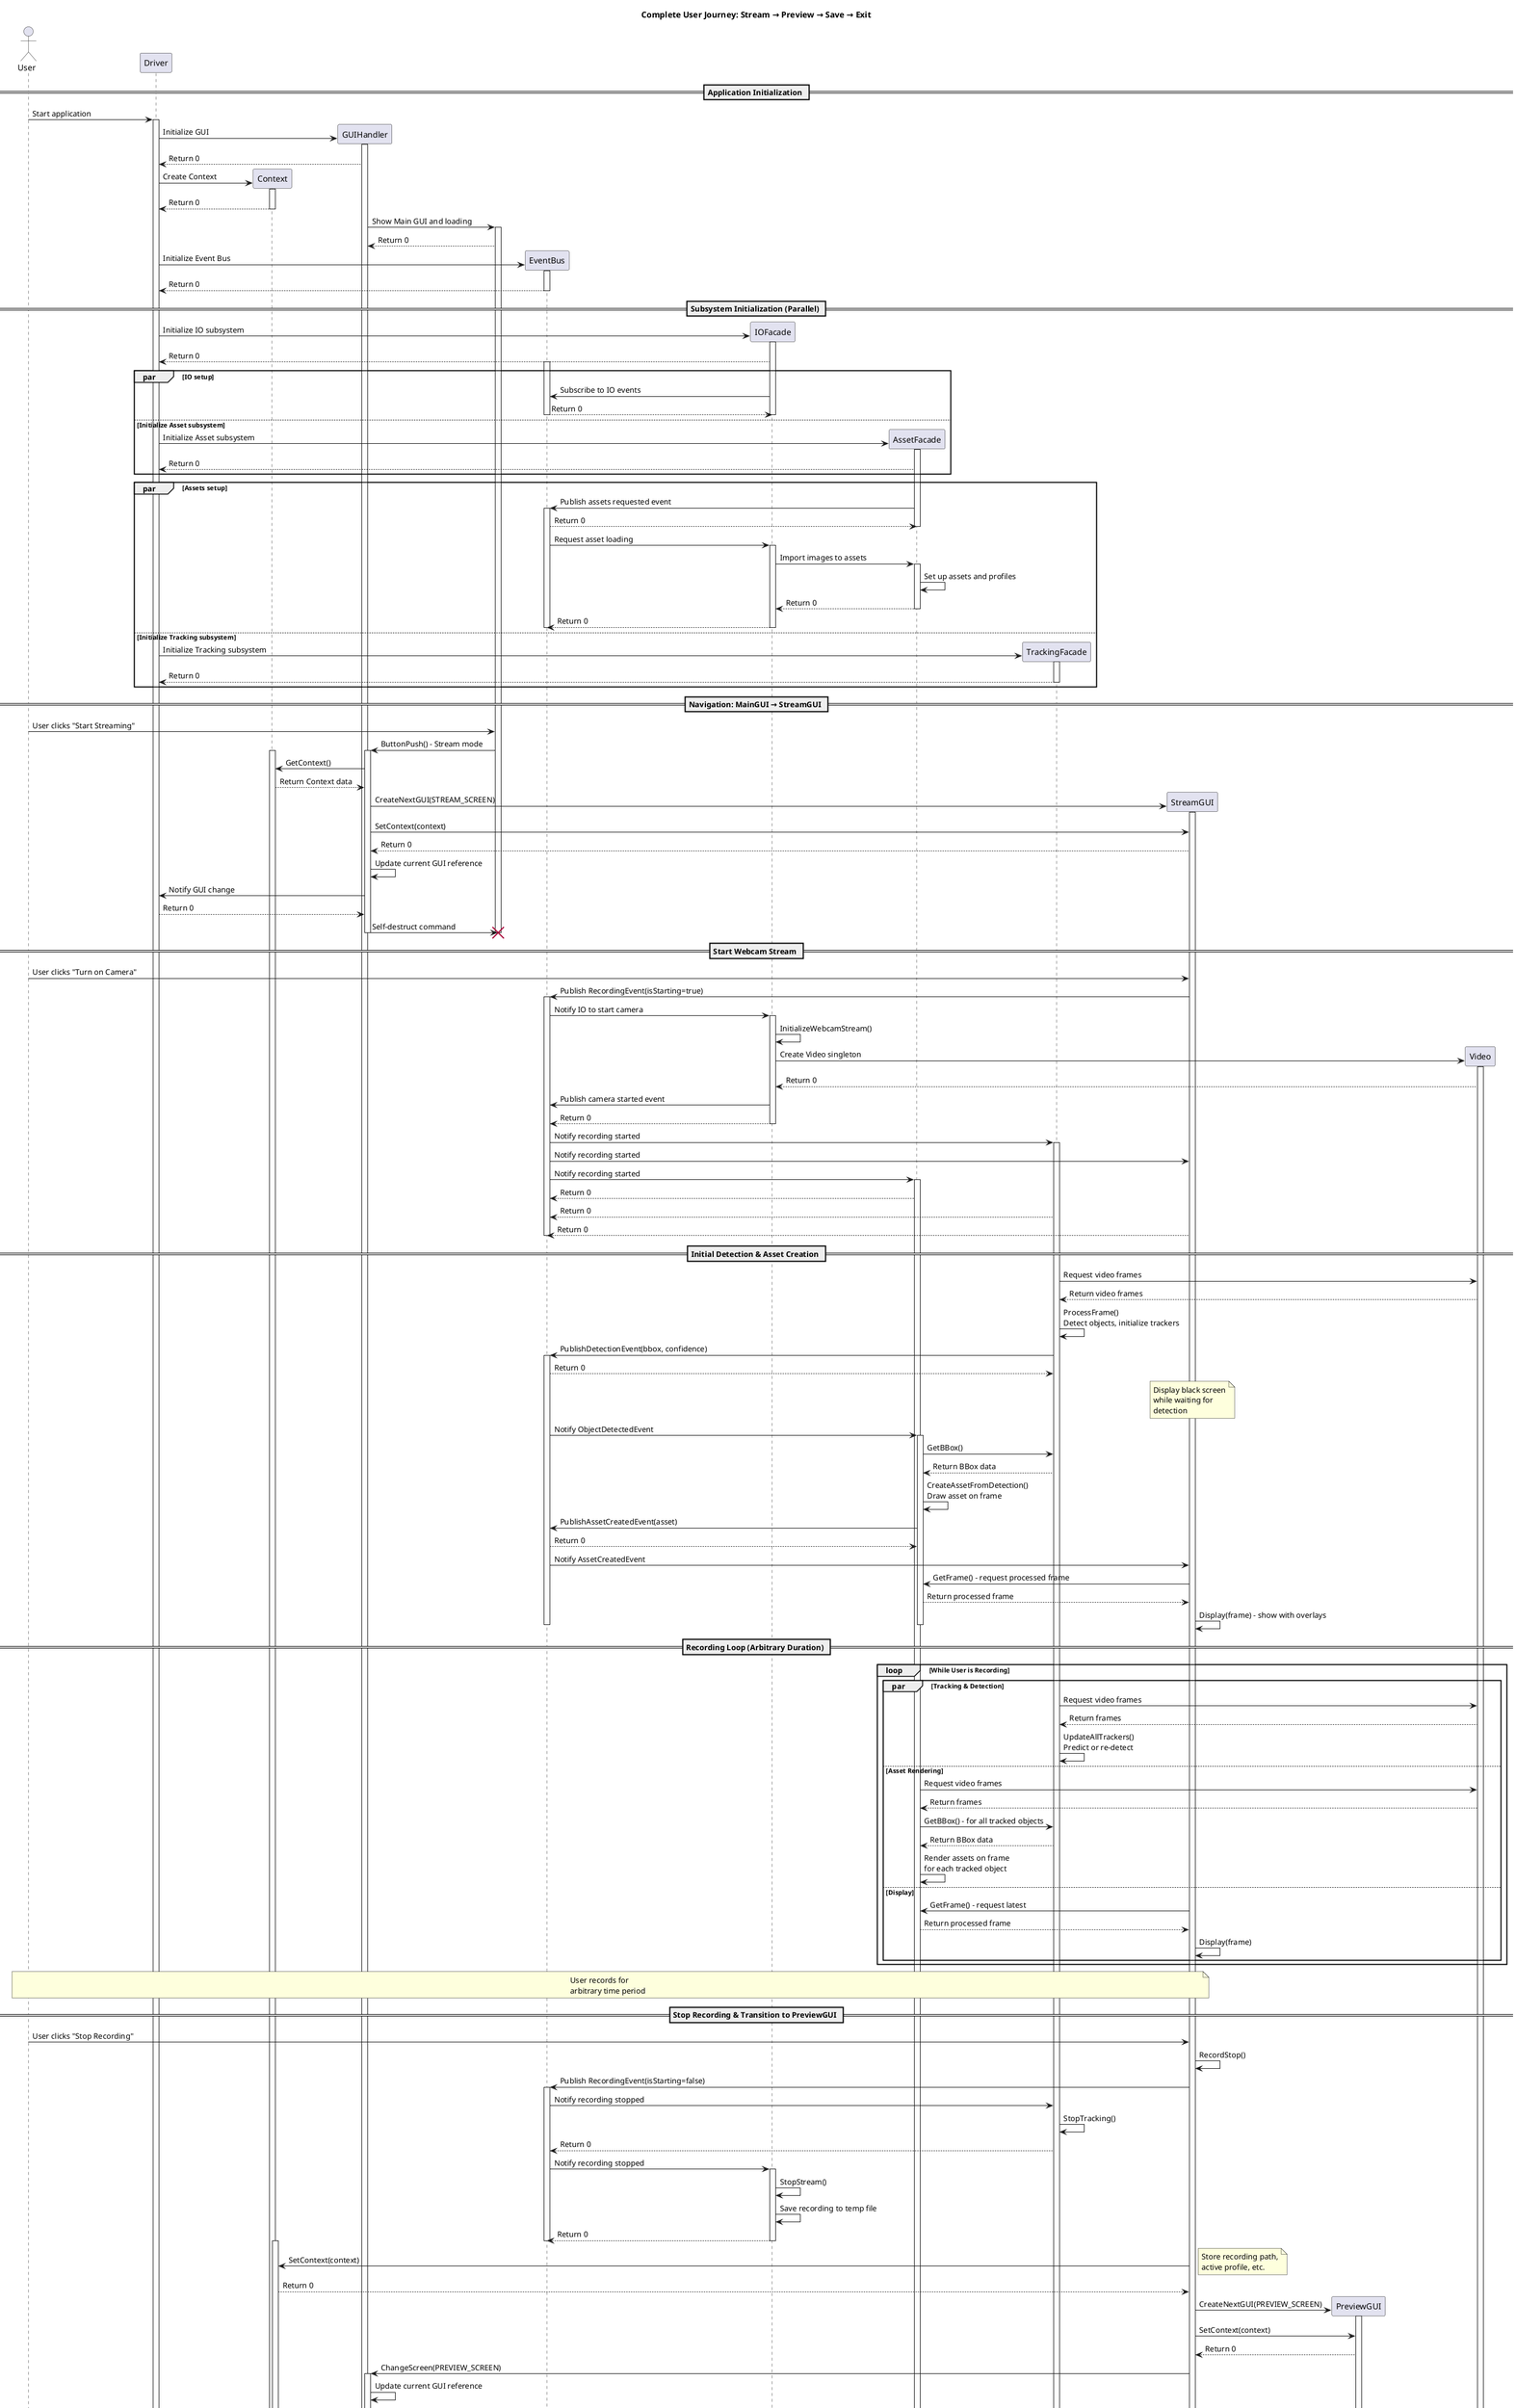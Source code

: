 @startuml SequenceDiagram
' !theme cyborg
title Complete User Journey: Stream → Preview → Save → Exit

actor User
participant "Driver" as D
participant "Context" as CTX
participant "GUIHandler" as G1
participant "MainGUI" as M1
participant "EventBus" as B1
participant "IOFacade" as I1
participant "AssetFacade" as A1
participant "TrackingFacade" as T1
participant "StreamGUI" as S1
participant "PreviewGUI" as P1
participant "Video" as V1

== Application Initialization ==

User -> D: Start application
activate D

create G1
D -> G1: Initialize GUI
activate G1
G1 --> D: Return 0

create CTX
D -> CTX: Create Context
activate CTX
CTX --> D: Return 0
deactivate CTX

G1 -> M1: Show Main GUI and loading
activate M1
M1 --> G1: Return 0

create B1
D -> B1: Initialize Event Bus
activate B1
B1 --> D: Return 0
deactivate B1

== Subsystem Initialization (Parallel) ==

create I1
D -> I1: Initialize IO subsystem
activate I1
I1 --> D: Return 0

par IO setup
    activate B1
    I1 -> B1: Subscribe to IO events
    B1 --> I1: Return 0
    deactivate I1
    deactivate B1
else Initialize Asset subsystem
    create A1
    D -> A1: Initialize Asset subsystem
    activate A1
    A1 --> D: Return 0
end

par Assets setup
    A1 -> B1: Publish assets requested event
    activate B1
    B1 --> A1: Return 0
    deactivate A1
    B1 -> I1: Request asset loading
    activate I1
    I1 -> A1: Import images to assets
    activate A1
    A1 -> A1: Set up assets and profiles
    A1 --> I1: Return 0
    deactivate A1
    I1 --> B1: Return 0
    deactivate I1
    deactivate B1
else Initialize Tracking subsystem
    create T1
    D -> T1: Initialize Tracking subsystem
    activate T1
    T1 --> D: Return 0
    deactivate T1
end

== Navigation: MainGUI → StreamGUI ==

User -> M1: User clicks "Start Streaming"
M1 -> G1: ButtonPush() - Stream mode
activate G1

activate CTX
G1 -> CTX: GetContext()
CTX --> G1: Return Context data

create S1
G1 -> S1: CreateNextGUI(STREAM_SCREEN)
activate S1
G1 -> S1: SetContext(context)
S1 --> G1: Return 0

G1 -> G1: Update current GUI reference
G1 -> D: Notify GUI change
D --> G1: Return 0

G1 -> M1: Self-destruct command
deactivate M1
destroy M1
deactivate G1

== Start Webcam Stream ==

User -> S1: User clicks "Turn on Camera"
S1 -> B1: Publish RecordingEvent(isStarting=true)
activate B1
B1 -> I1: Notify IO to start camera
activate I1
I1 -> I1: InitializeWebcamStream()

create V1
I1 -> V1: Create Video singleton
activate V1
V1 --> I1: Return 0

I1 -> B1: Publish camera started event
I1 --> B1: Return 0
deactivate I1

B1 -> T1: Notify recording started
activate T1
B1 -> S1: Notify recording started
B1 -> A1: Notify recording started
activate A1

A1 --> B1: Return 0
T1 --> B1: Return 0
S1 --> B1: Return 0
deactivate B1

== Initial Detection & Asset Creation ==

T1 -> V1: Request video frames
V1 --> T1: Return video frames
T1 -> T1: ProcessFrame()\nDetect objects, initialize trackers
T1 -> B1: PublishDetectionEvent(bbox, confidence)
activate B1
B1 --> T1: Return 0

note over S1: Display black screen\nwhile waiting for\ndetection

B1 -> A1: Notify ObjectDetectedEvent
activate A1
A1 -> T1: GetBBox()
T1 --> A1: Return BBox data
A1 -> A1: CreateAssetFromDetection()\nDraw asset on frame
A1 -> B1: PublishAssetCreatedEvent(asset)
B1 --> A1: Return 0

B1 -> S1: Notify AssetCreatedEvent
S1 -> A1: GetFrame() - request processed frame
A1 --> S1: Return processed frame
S1 -> S1: Display(frame) - show with overlays
deactivate B1
deactivate A1

== Recording Loop (Arbitrary Duration) ==

loop While User is Recording
    par Tracking & Detection
        T1 -> V1: Request video frames
        V1 --> T1: Return frames
        T1 -> T1: UpdateAllTrackers()\nPredict or re-detect
    else Asset Rendering
        A1 -> V1: Request video frames
        V1 --> A1: Return frames
        A1 -> T1: GetBBox() - for all tracked objects
        T1 --> A1: Return BBox data
        A1 -> A1: Render assets on frame\nfor each tracked object
    else Display
        S1 -> A1: GetFrame() - request latest
        A1 --> S1: Return processed frame
        S1 -> S1: Display(frame)
    end
end

note over User, S1: User records for\narbitrary time period

== Stop Recording & Transition to PreviewGUI ==

User -> S1: User clicks "Stop Recording"
S1 -> S1: RecordStop()
S1 -> B1: Publish RecordingEvent(isStarting=false)
activate B1
B1 -> T1: Notify recording stopped
T1 -> T1: StopTracking()
T1 --> B1: Return 0

B1 -> I1: Notify recording stopped
activate I1
I1 -> I1: StopStream()
I1 -> I1: Save recording to temp file
I1 --> B1: Return 0
deactivate I1
deactivate B1

activate CTX
S1 -> CTX: SetContext(context)
note right: Store recording path,\nactive profile, etc.
CTX --> S1: Return 0

create P1
S1 -> P1: CreateNextGUI(PREVIEW_SCREEN)
activate P1
S1 -> P1: SetContext(context)
P1 --> S1: Return 0

S1 -> G1: ChangeScreen(PREVIEW_SCREEN)
activate G1
G1 -> G1: Update current GUI reference
G1 -> D: Notify GUI change
D --> G1: Return 0
deactivate G1

S1 -> S1: Self-destruct
deactivate S1
destroy S1

== Preview Recorded Video ==

P1 -> CTX: GetContext()
CTX --> P1: Return Context(recordingPath)
deactivate CTX

P1 -> I1: ReadVideo(recordingPath)
activate I1
I1 -> I1: InitializeFileStream(recordingPath)
I1 -> V1: Update video reference
V1 --> I1: Return 0
I1 --> P1: Return video metadata
deactivate I1

P1 -> V1: Request frames for preview
V1 --> P1: Return frames
P1 -> P1: Display(frame) - initial frame

note over User, P1: User previews recording\nwith playback controls

opt User uses playback controls
    alt Pause
        User -> P1: User clicks "Pause"
        P1 -> P1: Pause()
        P1 -> P1: Stop frame updates
    else Rewind
        User -> P1: User clicks "Rewind"
        P1 -> P1: Rewind()
        P1 -> V1: Seek backward
        V1 --> P1: Return new frame
        P1 -> P1: Display(frame)
    else Fast Forward
        User -> P1: User clicks "Fast Forward"
        P1 -> P1: FastForward()
        P1 -> V1: Seek forward
        V1 --> P1: Return new frame
        P1 -> P1: Display(frame)
    end
end

== Save Video to File ==

User -> P1: User clicks "Save"
P1 -> P1: PushSave()

opt User selects custom directory
    P1 -> P1: SelectSaveDirectory()
    User -> P1: Choose directory
    P1 -> P1: Store save path
else Use default directory
    P1 -> I1: GetOutputDirectory()
    activate I1
    I1 --> P1: Return default path
    deactivate I1
end

P1 -> B1: PublishFileOperationEvent("save", filePath)
activate B1
B1 -> I1: Request save video
activate I1
I1 -> I1: WriteVideo(video, filePath)
note right: MP4Writer handles\nfile writing with\ncompression

alt Save successful
    I1 -> B1: PublishFileOperationEvent("save", filePath, success=true)
    B1 -> P1: Notify save success
    P1 -> P1: Display success message
else Save failed
    I1 -> B1: PublishFileOperationEvent("save", filePath, success=false)
    B1 -> P1: Notify save failure
    P1 -> P1: Display error message
end

deactivate I1
deactivate B1

== Return to MainGUI or Exit ==

alt User exits application
    User -> P1: User clicks "Exit" or close button
    P1 -> G1: Notify exit request
    activate G1
    G1 -> D: Signal application exit
    D -> D: exit() - cleanup subsystems
    
    note over D, V1: Cleanup sequence
    
    D -> T1: Cleanup tracking resources
    deactivate T1
    destroy T1
    
    D -> A1: Cleanup asset cache
    deactivate A1
    destroy A1
    
    D -> I1: CleanupTempFiles()
    activate I1
    I1 -> I1: Delete temp files
    I1 --> D: Return 0
    deactivate I1
    destroy I1
    
    D -> B1: Unsubscribe all handlers
    deactivate B1
    destroy B1
    
    destroy V1
    
    D -> P1: Destroy GUI
    deactivate P1
    destroy P1
    
    D -> G1: Cleanup GUI handler
    deactivate G1
    destroy G1
    
    D -> User: Application closed (exit code 0)
    deactivate D
    
else User returns to main menu
    User -> P1: User clicks "Back"
    P1 -> P1: ButtonPush() - Back
    
    create M1
    P1 -> M1: CreateNextGUI(MAIN_SCREEN)
    activate M1
    P1 -> M1: SetContext(context)
    M1 --> P1: Return 0
    
    P1 -> G1: ChangeScreen(MAIN_SCREEN)
    activate G1
    G1 -> G1: Update current GUI reference
    G1 -> D: Notify GUI change
    D --> G1: Return 0
    deactivate G1
    
    P1 -> P1: Self-destruct
    deactivate P1
    destroy P1
    
    note over M1: User back at\nmain menu
end

@enduml

